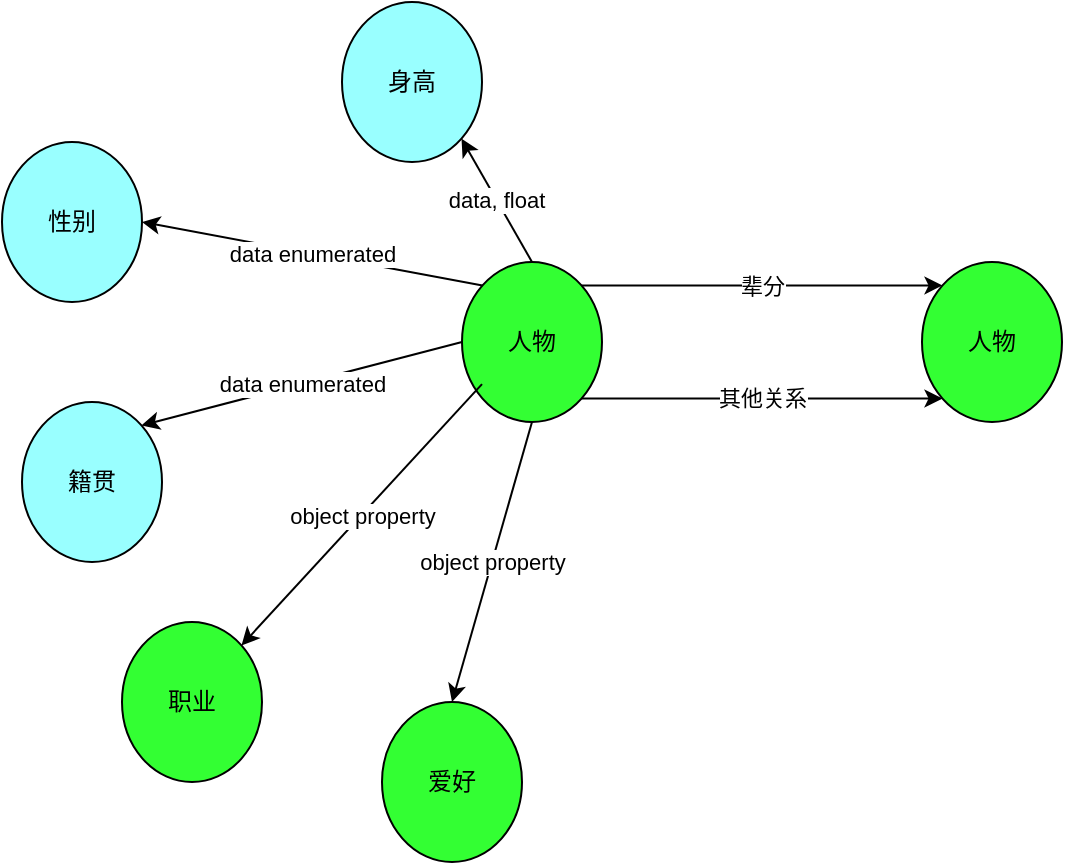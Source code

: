 <mxfile version="22.0.3" type="device">
  <diagram name="Page-1" id="68JQWc8QRRQl-hogwef1">
    <mxGraphModel dx="653" dy="814" grid="1" gridSize="10" guides="1" tooltips="1" connect="1" arrows="1" fold="1" page="1" pageScale="1" pageWidth="1100" pageHeight="850" math="0" shadow="0">
      <root>
        <mxCell id="0" />
        <mxCell id="1" parent="0" />
        <mxCell id="eX6Ozd6qtSW026ZG_TE9-1" value="人物" style="ellipse;whiteSpace=wrap;html=1;fillColor=#33FF33;" vertex="1" parent="1">
          <mxGeometry x="350" y="150" width="70" height="80" as="geometry" />
        </mxCell>
        <mxCell id="eX6Ozd6qtSW026ZG_TE9-2" value="人物" style="ellipse;whiteSpace=wrap;html=1;fillColor=#33FF33;" vertex="1" parent="1">
          <mxGeometry x="580" y="150" width="70" height="80" as="geometry" />
        </mxCell>
        <mxCell id="eX6Ozd6qtSW026ZG_TE9-3" value="辈分" style="endArrow=classic;html=1;rounded=0;exitX=1;exitY=0;exitDx=0;exitDy=0;entryX=0;entryY=0;entryDx=0;entryDy=0;" edge="1" parent="1" source="eX6Ozd6qtSW026ZG_TE9-1" target="eX6Ozd6qtSW026ZG_TE9-2">
          <mxGeometry width="50" height="50" relative="1" as="geometry">
            <mxPoint x="510" y="470" as="sourcePoint" />
            <mxPoint x="560" y="420" as="targetPoint" />
          </mxGeometry>
        </mxCell>
        <mxCell id="eX6Ozd6qtSW026ZG_TE9-4" value="其他关系" style="endArrow=classic;html=1;rounded=0;exitX=1;exitY=1;exitDx=0;exitDy=0;entryX=0;entryY=1;entryDx=0;entryDy=0;" edge="1" parent="1" source="eX6Ozd6qtSW026ZG_TE9-1" target="eX6Ozd6qtSW026ZG_TE9-2">
          <mxGeometry width="50" height="50" relative="1" as="geometry">
            <mxPoint x="510" y="470" as="sourcePoint" />
            <mxPoint x="560" y="420" as="targetPoint" />
          </mxGeometry>
        </mxCell>
        <mxCell id="eX6Ozd6qtSW026ZG_TE9-5" value="性别" style="ellipse;whiteSpace=wrap;html=1;fillColor=#99FFFF;" vertex="1" parent="1">
          <mxGeometry x="120" y="90" width="70" height="80" as="geometry" />
        </mxCell>
        <mxCell id="eX6Ozd6qtSW026ZG_TE9-6" value="籍贯" style="ellipse;whiteSpace=wrap;html=1;fillColor=#99FFFF;" vertex="1" parent="1">
          <mxGeometry x="130" y="220" width="70" height="80" as="geometry" />
        </mxCell>
        <mxCell id="eX6Ozd6qtSW026ZG_TE9-7" value="职业" style="ellipse;whiteSpace=wrap;html=1;fillColor=#33FF33;" vertex="1" parent="1">
          <mxGeometry x="180" y="330" width="70" height="80" as="geometry" />
        </mxCell>
        <mxCell id="eX6Ozd6qtSW026ZG_TE9-8" value="爱好" style="ellipse;whiteSpace=wrap;html=1;fillColor=#33FF33;" vertex="1" parent="1">
          <mxGeometry x="310" y="370" width="70" height="80" as="geometry" />
        </mxCell>
        <mxCell id="eX6Ozd6qtSW026ZG_TE9-9" value="object property" style="endArrow=classic;html=1;rounded=0;exitX=0.5;exitY=1;exitDx=0;exitDy=0;entryX=0.5;entryY=0;entryDx=0;entryDy=0;" edge="1" parent="1" source="eX6Ozd6qtSW026ZG_TE9-1" target="eX6Ozd6qtSW026ZG_TE9-8">
          <mxGeometry width="50" height="50" relative="1" as="geometry">
            <mxPoint x="340" y="450" as="sourcePoint" />
            <mxPoint x="390" y="400" as="targetPoint" />
          </mxGeometry>
        </mxCell>
        <mxCell id="eX6Ozd6qtSW026ZG_TE9-10" value="data enumerated" style="endArrow=classic;html=1;rounded=0;exitX=0;exitY=0;exitDx=0;exitDy=0;entryX=1;entryY=0.5;entryDx=0;entryDy=0;" edge="1" parent="1" source="eX6Ozd6qtSW026ZG_TE9-1" target="eX6Ozd6qtSW026ZG_TE9-5">
          <mxGeometry width="50" height="50" relative="1" as="geometry">
            <mxPoint x="340" y="450" as="sourcePoint" />
            <mxPoint x="390" y="400" as="targetPoint" />
          </mxGeometry>
        </mxCell>
        <mxCell id="eX6Ozd6qtSW026ZG_TE9-11" value="data enumerated" style="endArrow=classic;html=1;rounded=0;exitX=0;exitY=0.5;exitDx=0;exitDy=0;entryX=1;entryY=0;entryDx=0;entryDy=0;" edge="1" parent="1" source="eX6Ozd6qtSW026ZG_TE9-1" target="eX6Ozd6qtSW026ZG_TE9-6">
          <mxGeometry width="50" height="50" relative="1" as="geometry">
            <mxPoint x="340" y="450" as="sourcePoint" />
            <mxPoint x="390" y="400" as="targetPoint" />
          </mxGeometry>
        </mxCell>
        <mxCell id="eX6Ozd6qtSW026ZG_TE9-12" value="身高" style="ellipse;whiteSpace=wrap;html=1;fillColor=#99FFFF;" vertex="1" parent="1">
          <mxGeometry x="290" y="20" width="70" height="80" as="geometry" />
        </mxCell>
        <mxCell id="eX6Ozd6qtSW026ZG_TE9-13" value="data, float" style="endArrow=classic;html=1;rounded=0;entryX=1;entryY=1;entryDx=0;entryDy=0;exitX=0.5;exitY=0;exitDx=0;exitDy=0;" edge="1" parent="1" source="eX6Ozd6qtSW026ZG_TE9-1" target="eX6Ozd6qtSW026ZG_TE9-12">
          <mxGeometry width="50" height="50" relative="1" as="geometry">
            <mxPoint x="340" y="450" as="sourcePoint" />
            <mxPoint x="390" y="400" as="targetPoint" />
          </mxGeometry>
        </mxCell>
        <mxCell id="eX6Ozd6qtSW026ZG_TE9-14" value="object property" style="endArrow=classic;html=1;rounded=0;exitX=0.143;exitY=0.763;exitDx=0;exitDy=0;exitPerimeter=0;entryX=1;entryY=0;entryDx=0;entryDy=0;" edge="1" parent="1" source="eX6Ozd6qtSW026ZG_TE9-1" target="eX6Ozd6qtSW026ZG_TE9-7">
          <mxGeometry width="50" height="50" relative="1" as="geometry">
            <mxPoint x="340" y="450" as="sourcePoint" />
            <mxPoint x="390" y="400" as="targetPoint" />
          </mxGeometry>
        </mxCell>
      </root>
    </mxGraphModel>
  </diagram>
</mxfile>
